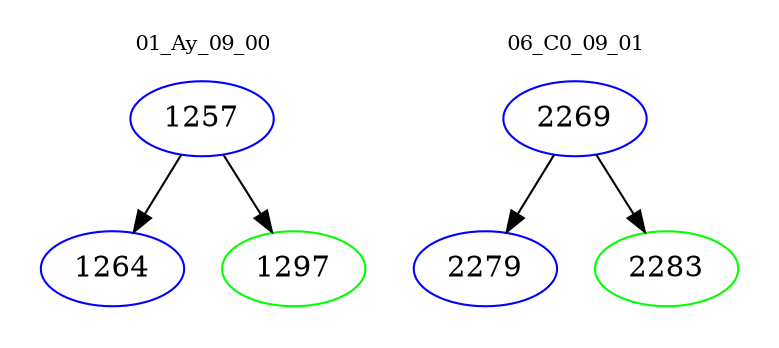 digraph{
subgraph cluster_0 {
color = white
label = "01_Ay_09_00";
fontsize=10;
T0_1257 [label="1257", color="blue"]
T0_1257 -> T0_1264 [color="black"]
T0_1264 [label="1264", color="blue"]
T0_1257 -> T0_1297 [color="black"]
T0_1297 [label="1297", color="green"]
}
subgraph cluster_1 {
color = white
label = "06_C0_09_01";
fontsize=10;
T1_2269 [label="2269", color="blue"]
T1_2269 -> T1_2279 [color="black"]
T1_2279 [label="2279", color="blue"]
T1_2269 -> T1_2283 [color="black"]
T1_2283 [label="2283", color="green"]
}
}
